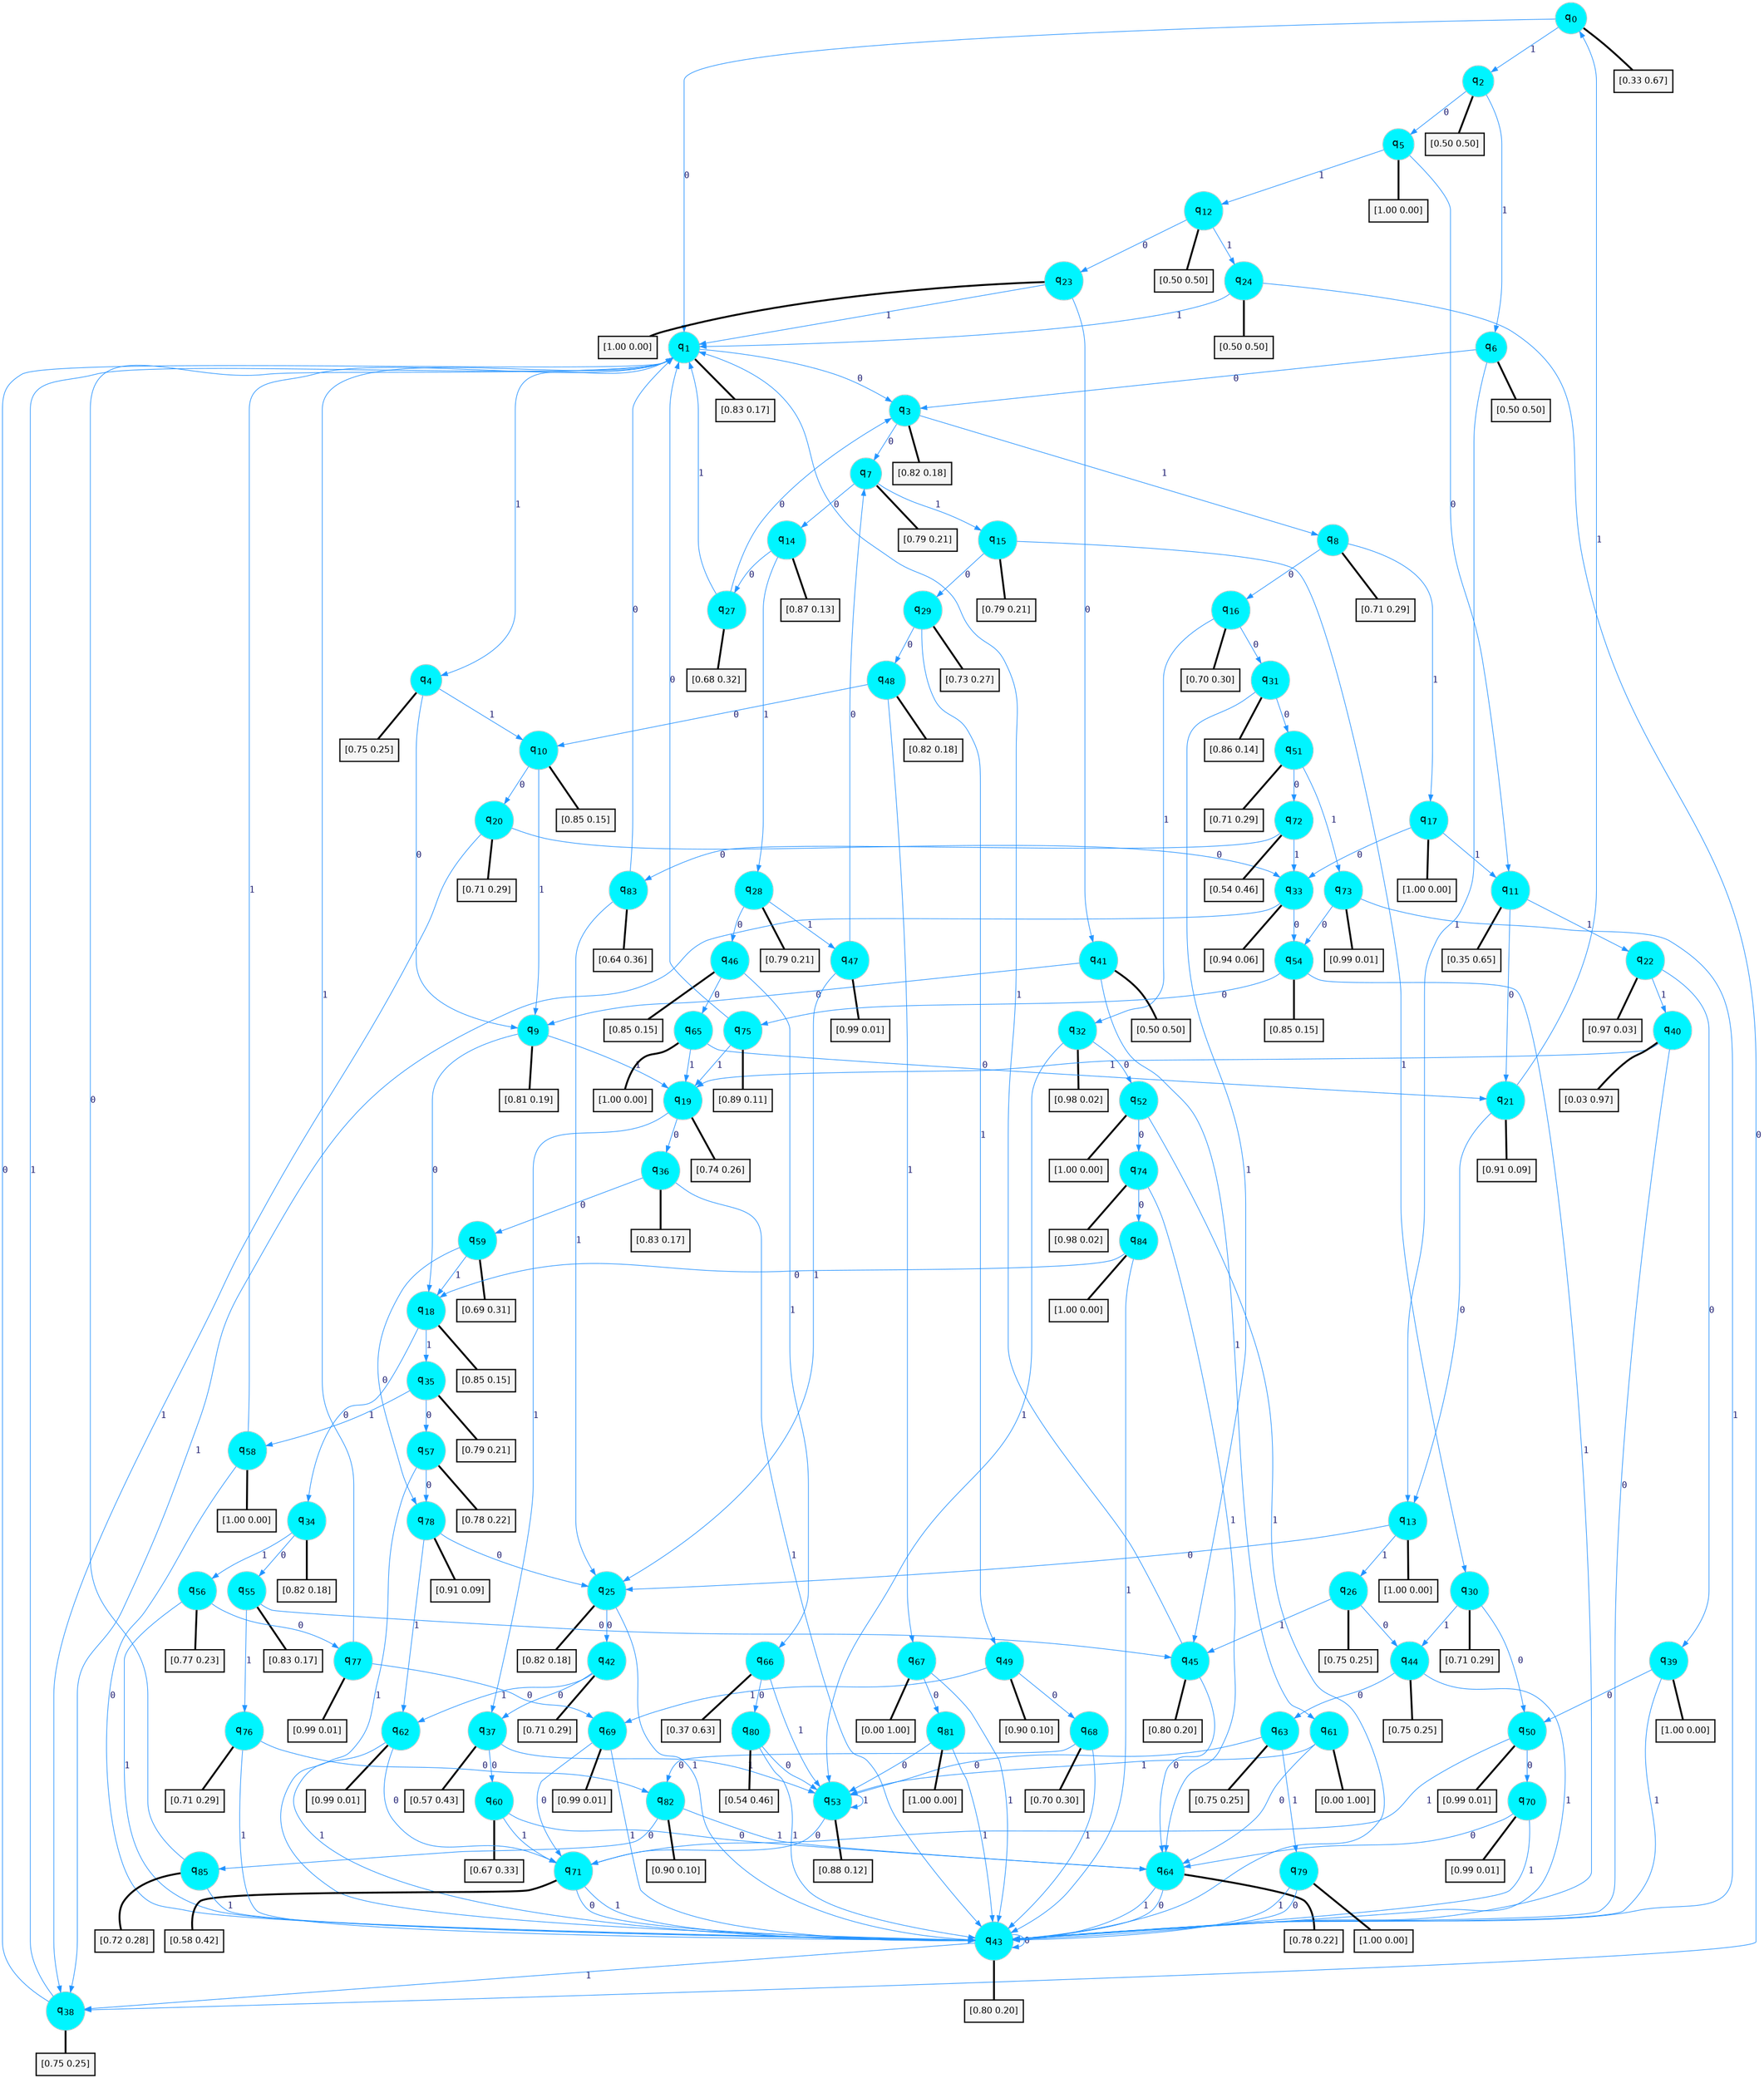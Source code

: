 digraph G {
graph [
bgcolor=transparent, dpi=300, rankdir=TD, size="40,25"];
node [
color=gray, fillcolor=turquoise1, fontcolor=black, fontname=Helvetica, fontsize=16, fontweight=bold, shape=circle, style=filled];
edge [
arrowsize=1, color=dodgerblue1, fontcolor=midnightblue, fontname=courier, fontweight=bold, penwidth=1, style=solid, weight=20];
0[label=<q<SUB>0</SUB>>];
1[label=<q<SUB>1</SUB>>];
2[label=<q<SUB>2</SUB>>];
3[label=<q<SUB>3</SUB>>];
4[label=<q<SUB>4</SUB>>];
5[label=<q<SUB>5</SUB>>];
6[label=<q<SUB>6</SUB>>];
7[label=<q<SUB>7</SUB>>];
8[label=<q<SUB>8</SUB>>];
9[label=<q<SUB>9</SUB>>];
10[label=<q<SUB>10</SUB>>];
11[label=<q<SUB>11</SUB>>];
12[label=<q<SUB>12</SUB>>];
13[label=<q<SUB>13</SUB>>];
14[label=<q<SUB>14</SUB>>];
15[label=<q<SUB>15</SUB>>];
16[label=<q<SUB>16</SUB>>];
17[label=<q<SUB>17</SUB>>];
18[label=<q<SUB>18</SUB>>];
19[label=<q<SUB>19</SUB>>];
20[label=<q<SUB>20</SUB>>];
21[label=<q<SUB>21</SUB>>];
22[label=<q<SUB>22</SUB>>];
23[label=<q<SUB>23</SUB>>];
24[label=<q<SUB>24</SUB>>];
25[label=<q<SUB>25</SUB>>];
26[label=<q<SUB>26</SUB>>];
27[label=<q<SUB>27</SUB>>];
28[label=<q<SUB>28</SUB>>];
29[label=<q<SUB>29</SUB>>];
30[label=<q<SUB>30</SUB>>];
31[label=<q<SUB>31</SUB>>];
32[label=<q<SUB>32</SUB>>];
33[label=<q<SUB>33</SUB>>];
34[label=<q<SUB>34</SUB>>];
35[label=<q<SUB>35</SUB>>];
36[label=<q<SUB>36</SUB>>];
37[label=<q<SUB>37</SUB>>];
38[label=<q<SUB>38</SUB>>];
39[label=<q<SUB>39</SUB>>];
40[label=<q<SUB>40</SUB>>];
41[label=<q<SUB>41</SUB>>];
42[label=<q<SUB>42</SUB>>];
43[label=<q<SUB>43</SUB>>];
44[label=<q<SUB>44</SUB>>];
45[label=<q<SUB>45</SUB>>];
46[label=<q<SUB>46</SUB>>];
47[label=<q<SUB>47</SUB>>];
48[label=<q<SUB>48</SUB>>];
49[label=<q<SUB>49</SUB>>];
50[label=<q<SUB>50</SUB>>];
51[label=<q<SUB>51</SUB>>];
52[label=<q<SUB>52</SUB>>];
53[label=<q<SUB>53</SUB>>];
54[label=<q<SUB>54</SUB>>];
55[label=<q<SUB>55</SUB>>];
56[label=<q<SUB>56</SUB>>];
57[label=<q<SUB>57</SUB>>];
58[label=<q<SUB>58</SUB>>];
59[label=<q<SUB>59</SUB>>];
60[label=<q<SUB>60</SUB>>];
61[label=<q<SUB>61</SUB>>];
62[label=<q<SUB>62</SUB>>];
63[label=<q<SUB>63</SUB>>];
64[label=<q<SUB>64</SUB>>];
65[label=<q<SUB>65</SUB>>];
66[label=<q<SUB>66</SUB>>];
67[label=<q<SUB>67</SUB>>];
68[label=<q<SUB>68</SUB>>];
69[label=<q<SUB>69</SUB>>];
70[label=<q<SUB>70</SUB>>];
71[label=<q<SUB>71</SUB>>];
72[label=<q<SUB>72</SUB>>];
73[label=<q<SUB>73</SUB>>];
74[label=<q<SUB>74</SUB>>];
75[label=<q<SUB>75</SUB>>];
76[label=<q<SUB>76</SUB>>];
77[label=<q<SUB>77</SUB>>];
78[label=<q<SUB>78</SUB>>];
79[label=<q<SUB>79</SUB>>];
80[label=<q<SUB>80</SUB>>];
81[label=<q<SUB>81</SUB>>];
82[label=<q<SUB>82</SUB>>];
83[label=<q<SUB>83</SUB>>];
84[label=<q<SUB>84</SUB>>];
85[label=<q<SUB>85</SUB>>];
86[label="[0.33 0.67]", shape=box,fontcolor=black, fontname=Helvetica, fontsize=14, penwidth=2, fillcolor=whitesmoke,color=black];
87[label="[0.83 0.17]", shape=box,fontcolor=black, fontname=Helvetica, fontsize=14, penwidth=2, fillcolor=whitesmoke,color=black];
88[label="[0.50 0.50]", shape=box,fontcolor=black, fontname=Helvetica, fontsize=14, penwidth=2, fillcolor=whitesmoke,color=black];
89[label="[0.82 0.18]", shape=box,fontcolor=black, fontname=Helvetica, fontsize=14, penwidth=2, fillcolor=whitesmoke,color=black];
90[label="[0.75 0.25]", shape=box,fontcolor=black, fontname=Helvetica, fontsize=14, penwidth=2, fillcolor=whitesmoke,color=black];
91[label="[1.00 0.00]", shape=box,fontcolor=black, fontname=Helvetica, fontsize=14, penwidth=2, fillcolor=whitesmoke,color=black];
92[label="[0.50 0.50]", shape=box,fontcolor=black, fontname=Helvetica, fontsize=14, penwidth=2, fillcolor=whitesmoke,color=black];
93[label="[0.79 0.21]", shape=box,fontcolor=black, fontname=Helvetica, fontsize=14, penwidth=2, fillcolor=whitesmoke,color=black];
94[label="[0.71 0.29]", shape=box,fontcolor=black, fontname=Helvetica, fontsize=14, penwidth=2, fillcolor=whitesmoke,color=black];
95[label="[0.81 0.19]", shape=box,fontcolor=black, fontname=Helvetica, fontsize=14, penwidth=2, fillcolor=whitesmoke,color=black];
96[label="[0.85 0.15]", shape=box,fontcolor=black, fontname=Helvetica, fontsize=14, penwidth=2, fillcolor=whitesmoke,color=black];
97[label="[0.35 0.65]", shape=box,fontcolor=black, fontname=Helvetica, fontsize=14, penwidth=2, fillcolor=whitesmoke,color=black];
98[label="[0.50 0.50]", shape=box,fontcolor=black, fontname=Helvetica, fontsize=14, penwidth=2, fillcolor=whitesmoke,color=black];
99[label="[1.00 0.00]", shape=box,fontcolor=black, fontname=Helvetica, fontsize=14, penwidth=2, fillcolor=whitesmoke,color=black];
100[label="[0.87 0.13]", shape=box,fontcolor=black, fontname=Helvetica, fontsize=14, penwidth=2, fillcolor=whitesmoke,color=black];
101[label="[0.79 0.21]", shape=box,fontcolor=black, fontname=Helvetica, fontsize=14, penwidth=2, fillcolor=whitesmoke,color=black];
102[label="[0.70 0.30]", shape=box,fontcolor=black, fontname=Helvetica, fontsize=14, penwidth=2, fillcolor=whitesmoke,color=black];
103[label="[1.00 0.00]", shape=box,fontcolor=black, fontname=Helvetica, fontsize=14, penwidth=2, fillcolor=whitesmoke,color=black];
104[label="[0.85 0.15]", shape=box,fontcolor=black, fontname=Helvetica, fontsize=14, penwidth=2, fillcolor=whitesmoke,color=black];
105[label="[0.74 0.26]", shape=box,fontcolor=black, fontname=Helvetica, fontsize=14, penwidth=2, fillcolor=whitesmoke,color=black];
106[label="[0.71 0.29]", shape=box,fontcolor=black, fontname=Helvetica, fontsize=14, penwidth=2, fillcolor=whitesmoke,color=black];
107[label="[0.91 0.09]", shape=box,fontcolor=black, fontname=Helvetica, fontsize=14, penwidth=2, fillcolor=whitesmoke,color=black];
108[label="[0.97 0.03]", shape=box,fontcolor=black, fontname=Helvetica, fontsize=14, penwidth=2, fillcolor=whitesmoke,color=black];
109[label="[1.00 0.00]", shape=box,fontcolor=black, fontname=Helvetica, fontsize=14, penwidth=2, fillcolor=whitesmoke,color=black];
110[label="[0.50 0.50]", shape=box,fontcolor=black, fontname=Helvetica, fontsize=14, penwidth=2, fillcolor=whitesmoke,color=black];
111[label="[0.82 0.18]", shape=box,fontcolor=black, fontname=Helvetica, fontsize=14, penwidth=2, fillcolor=whitesmoke,color=black];
112[label="[0.75 0.25]", shape=box,fontcolor=black, fontname=Helvetica, fontsize=14, penwidth=2, fillcolor=whitesmoke,color=black];
113[label="[0.68 0.32]", shape=box,fontcolor=black, fontname=Helvetica, fontsize=14, penwidth=2, fillcolor=whitesmoke,color=black];
114[label="[0.79 0.21]", shape=box,fontcolor=black, fontname=Helvetica, fontsize=14, penwidth=2, fillcolor=whitesmoke,color=black];
115[label="[0.73 0.27]", shape=box,fontcolor=black, fontname=Helvetica, fontsize=14, penwidth=2, fillcolor=whitesmoke,color=black];
116[label="[0.71 0.29]", shape=box,fontcolor=black, fontname=Helvetica, fontsize=14, penwidth=2, fillcolor=whitesmoke,color=black];
117[label="[0.86 0.14]", shape=box,fontcolor=black, fontname=Helvetica, fontsize=14, penwidth=2, fillcolor=whitesmoke,color=black];
118[label="[0.98 0.02]", shape=box,fontcolor=black, fontname=Helvetica, fontsize=14, penwidth=2, fillcolor=whitesmoke,color=black];
119[label="[0.94 0.06]", shape=box,fontcolor=black, fontname=Helvetica, fontsize=14, penwidth=2, fillcolor=whitesmoke,color=black];
120[label="[0.82 0.18]", shape=box,fontcolor=black, fontname=Helvetica, fontsize=14, penwidth=2, fillcolor=whitesmoke,color=black];
121[label="[0.79 0.21]", shape=box,fontcolor=black, fontname=Helvetica, fontsize=14, penwidth=2, fillcolor=whitesmoke,color=black];
122[label="[0.83 0.17]", shape=box,fontcolor=black, fontname=Helvetica, fontsize=14, penwidth=2, fillcolor=whitesmoke,color=black];
123[label="[0.57 0.43]", shape=box,fontcolor=black, fontname=Helvetica, fontsize=14, penwidth=2, fillcolor=whitesmoke,color=black];
124[label="[0.75 0.25]", shape=box,fontcolor=black, fontname=Helvetica, fontsize=14, penwidth=2, fillcolor=whitesmoke,color=black];
125[label="[1.00 0.00]", shape=box,fontcolor=black, fontname=Helvetica, fontsize=14, penwidth=2, fillcolor=whitesmoke,color=black];
126[label="[0.03 0.97]", shape=box,fontcolor=black, fontname=Helvetica, fontsize=14, penwidth=2, fillcolor=whitesmoke,color=black];
127[label="[0.50 0.50]", shape=box,fontcolor=black, fontname=Helvetica, fontsize=14, penwidth=2, fillcolor=whitesmoke,color=black];
128[label="[0.71 0.29]", shape=box,fontcolor=black, fontname=Helvetica, fontsize=14, penwidth=2, fillcolor=whitesmoke,color=black];
129[label="[0.80 0.20]", shape=box,fontcolor=black, fontname=Helvetica, fontsize=14, penwidth=2, fillcolor=whitesmoke,color=black];
130[label="[0.75 0.25]", shape=box,fontcolor=black, fontname=Helvetica, fontsize=14, penwidth=2, fillcolor=whitesmoke,color=black];
131[label="[0.80 0.20]", shape=box,fontcolor=black, fontname=Helvetica, fontsize=14, penwidth=2, fillcolor=whitesmoke,color=black];
132[label="[0.85 0.15]", shape=box,fontcolor=black, fontname=Helvetica, fontsize=14, penwidth=2, fillcolor=whitesmoke,color=black];
133[label="[0.99 0.01]", shape=box,fontcolor=black, fontname=Helvetica, fontsize=14, penwidth=2, fillcolor=whitesmoke,color=black];
134[label="[0.82 0.18]", shape=box,fontcolor=black, fontname=Helvetica, fontsize=14, penwidth=2, fillcolor=whitesmoke,color=black];
135[label="[0.90 0.10]", shape=box,fontcolor=black, fontname=Helvetica, fontsize=14, penwidth=2, fillcolor=whitesmoke,color=black];
136[label="[0.99 0.01]", shape=box,fontcolor=black, fontname=Helvetica, fontsize=14, penwidth=2, fillcolor=whitesmoke,color=black];
137[label="[0.71 0.29]", shape=box,fontcolor=black, fontname=Helvetica, fontsize=14, penwidth=2, fillcolor=whitesmoke,color=black];
138[label="[1.00 0.00]", shape=box,fontcolor=black, fontname=Helvetica, fontsize=14, penwidth=2, fillcolor=whitesmoke,color=black];
139[label="[0.88 0.12]", shape=box,fontcolor=black, fontname=Helvetica, fontsize=14, penwidth=2, fillcolor=whitesmoke,color=black];
140[label="[0.85 0.15]", shape=box,fontcolor=black, fontname=Helvetica, fontsize=14, penwidth=2, fillcolor=whitesmoke,color=black];
141[label="[0.83 0.17]", shape=box,fontcolor=black, fontname=Helvetica, fontsize=14, penwidth=2, fillcolor=whitesmoke,color=black];
142[label="[0.77 0.23]", shape=box,fontcolor=black, fontname=Helvetica, fontsize=14, penwidth=2, fillcolor=whitesmoke,color=black];
143[label="[0.78 0.22]", shape=box,fontcolor=black, fontname=Helvetica, fontsize=14, penwidth=2, fillcolor=whitesmoke,color=black];
144[label="[1.00 0.00]", shape=box,fontcolor=black, fontname=Helvetica, fontsize=14, penwidth=2, fillcolor=whitesmoke,color=black];
145[label="[0.69 0.31]", shape=box,fontcolor=black, fontname=Helvetica, fontsize=14, penwidth=2, fillcolor=whitesmoke,color=black];
146[label="[0.67 0.33]", shape=box,fontcolor=black, fontname=Helvetica, fontsize=14, penwidth=2, fillcolor=whitesmoke,color=black];
147[label="[0.00 1.00]", shape=box,fontcolor=black, fontname=Helvetica, fontsize=14, penwidth=2, fillcolor=whitesmoke,color=black];
148[label="[0.99 0.01]", shape=box,fontcolor=black, fontname=Helvetica, fontsize=14, penwidth=2, fillcolor=whitesmoke,color=black];
149[label="[0.75 0.25]", shape=box,fontcolor=black, fontname=Helvetica, fontsize=14, penwidth=2, fillcolor=whitesmoke,color=black];
150[label="[0.78 0.22]", shape=box,fontcolor=black, fontname=Helvetica, fontsize=14, penwidth=2, fillcolor=whitesmoke,color=black];
151[label="[1.00 0.00]", shape=box,fontcolor=black, fontname=Helvetica, fontsize=14, penwidth=2, fillcolor=whitesmoke,color=black];
152[label="[0.37 0.63]", shape=box,fontcolor=black, fontname=Helvetica, fontsize=14, penwidth=2, fillcolor=whitesmoke,color=black];
153[label="[0.00 1.00]", shape=box,fontcolor=black, fontname=Helvetica, fontsize=14, penwidth=2, fillcolor=whitesmoke,color=black];
154[label="[0.70 0.30]", shape=box,fontcolor=black, fontname=Helvetica, fontsize=14, penwidth=2, fillcolor=whitesmoke,color=black];
155[label="[0.99 0.01]", shape=box,fontcolor=black, fontname=Helvetica, fontsize=14, penwidth=2, fillcolor=whitesmoke,color=black];
156[label="[0.99 0.01]", shape=box,fontcolor=black, fontname=Helvetica, fontsize=14, penwidth=2, fillcolor=whitesmoke,color=black];
157[label="[0.58 0.42]", shape=box,fontcolor=black, fontname=Helvetica, fontsize=14, penwidth=2, fillcolor=whitesmoke,color=black];
158[label="[0.54 0.46]", shape=box,fontcolor=black, fontname=Helvetica, fontsize=14, penwidth=2, fillcolor=whitesmoke,color=black];
159[label="[0.99 0.01]", shape=box,fontcolor=black, fontname=Helvetica, fontsize=14, penwidth=2, fillcolor=whitesmoke,color=black];
160[label="[0.98 0.02]", shape=box,fontcolor=black, fontname=Helvetica, fontsize=14, penwidth=2, fillcolor=whitesmoke,color=black];
161[label="[0.89 0.11]", shape=box,fontcolor=black, fontname=Helvetica, fontsize=14, penwidth=2, fillcolor=whitesmoke,color=black];
162[label="[0.71 0.29]", shape=box,fontcolor=black, fontname=Helvetica, fontsize=14, penwidth=2, fillcolor=whitesmoke,color=black];
163[label="[0.99 0.01]", shape=box,fontcolor=black, fontname=Helvetica, fontsize=14, penwidth=2, fillcolor=whitesmoke,color=black];
164[label="[0.91 0.09]", shape=box,fontcolor=black, fontname=Helvetica, fontsize=14, penwidth=2, fillcolor=whitesmoke,color=black];
165[label="[1.00 0.00]", shape=box,fontcolor=black, fontname=Helvetica, fontsize=14, penwidth=2, fillcolor=whitesmoke,color=black];
166[label="[0.54 0.46]", shape=box,fontcolor=black, fontname=Helvetica, fontsize=14, penwidth=2, fillcolor=whitesmoke,color=black];
167[label="[1.00 0.00]", shape=box,fontcolor=black, fontname=Helvetica, fontsize=14, penwidth=2, fillcolor=whitesmoke,color=black];
168[label="[0.90 0.10]", shape=box,fontcolor=black, fontname=Helvetica, fontsize=14, penwidth=2, fillcolor=whitesmoke,color=black];
169[label="[0.64 0.36]", shape=box,fontcolor=black, fontname=Helvetica, fontsize=14, penwidth=2, fillcolor=whitesmoke,color=black];
170[label="[1.00 0.00]", shape=box,fontcolor=black, fontname=Helvetica, fontsize=14, penwidth=2, fillcolor=whitesmoke,color=black];
171[label="[0.72 0.28]", shape=box,fontcolor=black, fontname=Helvetica, fontsize=14, penwidth=2, fillcolor=whitesmoke,color=black];
0->1 [label=0];
0->2 [label=1];
0->86 [arrowhead=none, penwidth=3,color=black];
1->3 [label=0];
1->4 [label=1];
1->87 [arrowhead=none, penwidth=3,color=black];
2->5 [label=0];
2->6 [label=1];
2->88 [arrowhead=none, penwidth=3,color=black];
3->7 [label=0];
3->8 [label=1];
3->89 [arrowhead=none, penwidth=3,color=black];
4->9 [label=0];
4->10 [label=1];
4->90 [arrowhead=none, penwidth=3,color=black];
5->11 [label=0];
5->12 [label=1];
5->91 [arrowhead=none, penwidth=3,color=black];
6->3 [label=0];
6->13 [label=1];
6->92 [arrowhead=none, penwidth=3,color=black];
7->14 [label=0];
7->15 [label=1];
7->93 [arrowhead=none, penwidth=3,color=black];
8->16 [label=0];
8->17 [label=1];
8->94 [arrowhead=none, penwidth=3,color=black];
9->18 [label=0];
9->19 [label=1];
9->95 [arrowhead=none, penwidth=3,color=black];
10->20 [label=0];
10->9 [label=1];
10->96 [arrowhead=none, penwidth=3,color=black];
11->21 [label=0];
11->22 [label=1];
11->97 [arrowhead=none, penwidth=3,color=black];
12->23 [label=0];
12->24 [label=1];
12->98 [arrowhead=none, penwidth=3,color=black];
13->25 [label=0];
13->26 [label=1];
13->99 [arrowhead=none, penwidth=3,color=black];
14->27 [label=0];
14->28 [label=1];
14->100 [arrowhead=none, penwidth=3,color=black];
15->29 [label=0];
15->30 [label=1];
15->101 [arrowhead=none, penwidth=3,color=black];
16->31 [label=0];
16->32 [label=1];
16->102 [arrowhead=none, penwidth=3,color=black];
17->33 [label=0];
17->11 [label=1];
17->103 [arrowhead=none, penwidth=3,color=black];
18->34 [label=0];
18->35 [label=1];
18->104 [arrowhead=none, penwidth=3,color=black];
19->36 [label=0];
19->37 [label=1];
19->105 [arrowhead=none, penwidth=3,color=black];
20->33 [label=0];
20->38 [label=1];
20->106 [arrowhead=none, penwidth=3,color=black];
21->13 [label=0];
21->0 [label=1];
21->107 [arrowhead=none, penwidth=3,color=black];
22->39 [label=0];
22->40 [label=1];
22->108 [arrowhead=none, penwidth=3,color=black];
23->41 [label=0];
23->1 [label=1];
23->109 [arrowhead=none, penwidth=3,color=black];
24->38 [label=0];
24->1 [label=1];
24->110 [arrowhead=none, penwidth=3,color=black];
25->42 [label=0];
25->43 [label=1];
25->111 [arrowhead=none, penwidth=3,color=black];
26->44 [label=0];
26->45 [label=1];
26->112 [arrowhead=none, penwidth=3,color=black];
27->3 [label=0];
27->1 [label=1];
27->113 [arrowhead=none, penwidth=3,color=black];
28->46 [label=0];
28->47 [label=1];
28->114 [arrowhead=none, penwidth=3,color=black];
29->48 [label=0];
29->49 [label=1];
29->115 [arrowhead=none, penwidth=3,color=black];
30->50 [label=0];
30->44 [label=1];
30->116 [arrowhead=none, penwidth=3,color=black];
31->51 [label=0];
31->45 [label=1];
31->117 [arrowhead=none, penwidth=3,color=black];
32->52 [label=0];
32->53 [label=1];
32->118 [arrowhead=none, penwidth=3,color=black];
33->54 [label=0];
33->38 [label=1];
33->119 [arrowhead=none, penwidth=3,color=black];
34->55 [label=0];
34->56 [label=1];
34->120 [arrowhead=none, penwidth=3,color=black];
35->57 [label=0];
35->58 [label=1];
35->121 [arrowhead=none, penwidth=3,color=black];
36->59 [label=0];
36->43 [label=1];
36->122 [arrowhead=none, penwidth=3,color=black];
37->60 [label=0];
37->53 [label=1];
37->123 [arrowhead=none, penwidth=3,color=black];
38->1 [label=0];
38->1 [label=1];
38->124 [arrowhead=none, penwidth=3,color=black];
39->50 [label=0];
39->43 [label=1];
39->125 [arrowhead=none, penwidth=3,color=black];
40->43 [label=0];
40->19 [label=1];
40->126 [arrowhead=none, penwidth=3,color=black];
41->9 [label=0];
41->61 [label=1];
41->127 [arrowhead=none, penwidth=3,color=black];
42->37 [label=0];
42->62 [label=1];
42->128 [arrowhead=none, penwidth=3,color=black];
43->43 [label=0];
43->38 [label=1];
43->129 [arrowhead=none, penwidth=3,color=black];
44->63 [label=0];
44->43 [label=1];
44->130 [arrowhead=none, penwidth=3,color=black];
45->64 [label=0];
45->1 [label=1];
45->131 [arrowhead=none, penwidth=3,color=black];
46->65 [label=0];
46->66 [label=1];
46->132 [arrowhead=none, penwidth=3,color=black];
47->7 [label=0];
47->25 [label=1];
47->133 [arrowhead=none, penwidth=3,color=black];
48->10 [label=0];
48->67 [label=1];
48->134 [arrowhead=none, penwidth=3,color=black];
49->68 [label=0];
49->69 [label=1];
49->135 [arrowhead=none, penwidth=3,color=black];
50->70 [label=0];
50->71 [label=1];
50->136 [arrowhead=none, penwidth=3,color=black];
51->72 [label=0];
51->73 [label=1];
51->137 [arrowhead=none, penwidth=3,color=black];
52->74 [label=0];
52->43 [label=1];
52->138 [arrowhead=none, penwidth=3,color=black];
53->71 [label=0];
53->53 [label=1];
53->139 [arrowhead=none, penwidth=3,color=black];
54->75 [label=0];
54->43 [label=1];
54->140 [arrowhead=none, penwidth=3,color=black];
55->45 [label=0];
55->76 [label=1];
55->141 [arrowhead=none, penwidth=3,color=black];
56->77 [label=0];
56->43 [label=1];
56->142 [arrowhead=none, penwidth=3,color=black];
57->78 [label=0];
57->43 [label=1];
57->143 [arrowhead=none, penwidth=3,color=black];
58->43 [label=0];
58->1 [label=1];
58->144 [arrowhead=none, penwidth=3,color=black];
59->78 [label=0];
59->18 [label=1];
59->145 [arrowhead=none, penwidth=3,color=black];
60->64 [label=0];
60->71 [label=1];
60->146 [arrowhead=none, penwidth=3,color=black];
61->64 [label=0];
61->53 [label=1];
61->147 [arrowhead=none, penwidth=3,color=black];
62->71 [label=0];
62->43 [label=1];
62->148 [arrowhead=none, penwidth=3,color=black];
63->53 [label=0];
63->79 [label=1];
63->149 [arrowhead=none, penwidth=3,color=black];
64->43 [label=0];
64->43 [label=1];
64->150 [arrowhead=none, penwidth=3,color=black];
65->21 [label=0];
65->19 [label=1];
65->151 [arrowhead=none, penwidth=3,color=black];
66->80 [label=0];
66->53 [label=1];
66->152 [arrowhead=none, penwidth=3,color=black];
67->81 [label=0];
67->43 [label=1];
67->153 [arrowhead=none, penwidth=3,color=black];
68->82 [label=0];
68->43 [label=1];
68->154 [arrowhead=none, penwidth=3,color=black];
69->71 [label=0];
69->43 [label=1];
69->155 [arrowhead=none, penwidth=3,color=black];
70->64 [label=0];
70->43 [label=1];
70->156 [arrowhead=none, penwidth=3,color=black];
71->43 [label=0];
71->43 [label=1];
71->157 [arrowhead=none, penwidth=3,color=black];
72->83 [label=0];
72->33 [label=1];
72->158 [arrowhead=none, penwidth=3,color=black];
73->54 [label=0];
73->43 [label=1];
73->159 [arrowhead=none, penwidth=3,color=black];
74->84 [label=0];
74->64 [label=1];
74->160 [arrowhead=none, penwidth=3,color=black];
75->1 [label=0];
75->19 [label=1];
75->161 [arrowhead=none, penwidth=3,color=black];
76->82 [label=0];
76->43 [label=1];
76->162 [arrowhead=none, penwidth=3,color=black];
77->69 [label=0];
77->1 [label=1];
77->163 [arrowhead=none, penwidth=3,color=black];
78->25 [label=0];
78->62 [label=1];
78->164 [arrowhead=none, penwidth=3,color=black];
79->43 [label=0];
79->43 [label=1];
79->165 [arrowhead=none, penwidth=3,color=black];
80->53 [label=0];
80->43 [label=1];
80->166 [arrowhead=none, penwidth=3,color=black];
81->53 [label=0];
81->43 [label=1];
81->167 [arrowhead=none, penwidth=3,color=black];
82->85 [label=0];
82->64 [label=1];
82->168 [arrowhead=none, penwidth=3,color=black];
83->1 [label=0];
83->25 [label=1];
83->169 [arrowhead=none, penwidth=3,color=black];
84->18 [label=0];
84->43 [label=1];
84->170 [arrowhead=none, penwidth=3,color=black];
85->1 [label=0];
85->43 [label=1];
85->171 [arrowhead=none, penwidth=3,color=black];
}
